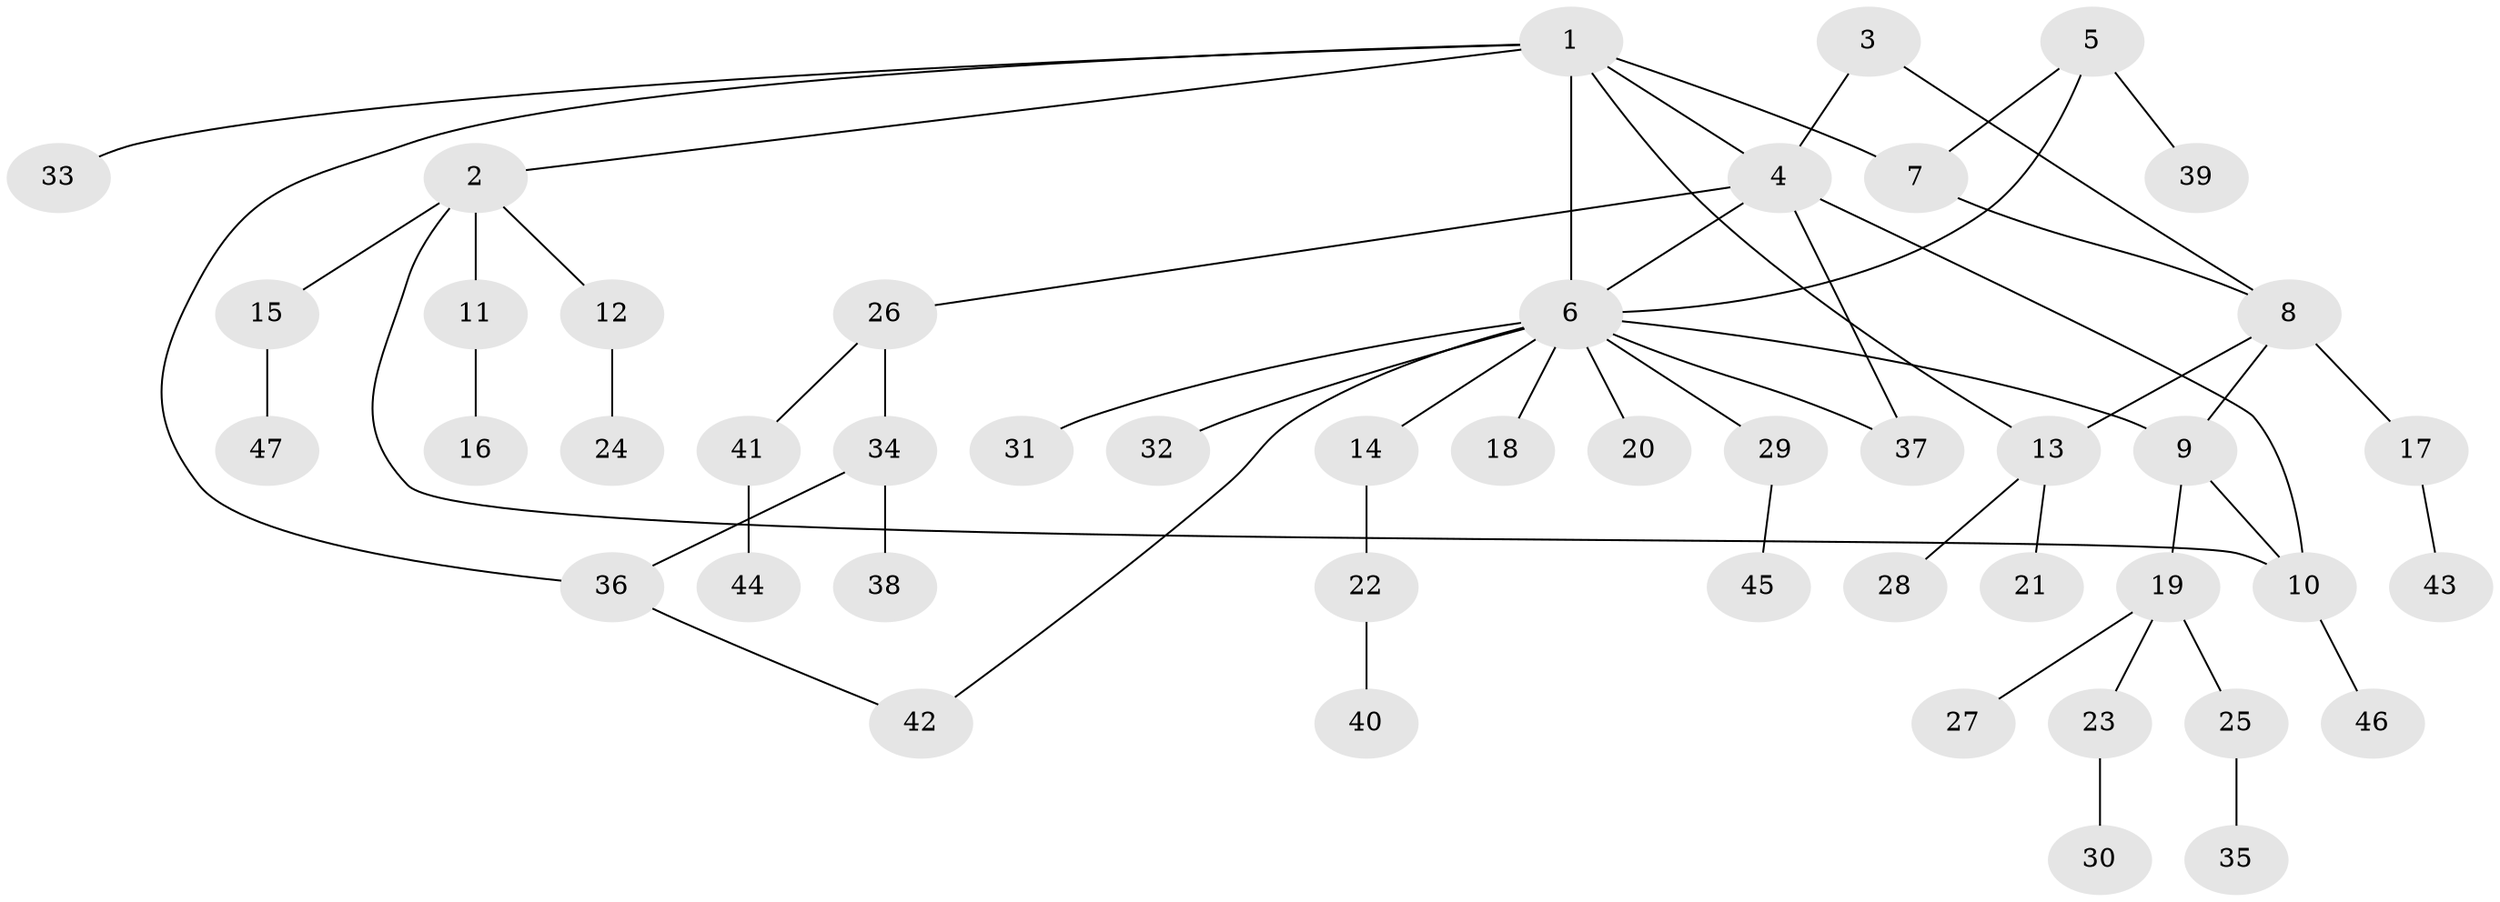 // coarse degree distribution, {6: 0.06451612903225806, 5: 0.06451612903225806, 2: 0.12903225806451613, 11: 0.03225806451612903, 3: 0.0967741935483871, 4: 0.0967741935483871, 1: 0.5161290322580645}
// Generated by graph-tools (version 1.1) at 2025/24/03/03/25 07:24:10]
// undirected, 47 vertices, 56 edges
graph export_dot {
graph [start="1"]
  node [color=gray90,style=filled];
  1;
  2;
  3;
  4;
  5;
  6;
  7;
  8;
  9;
  10;
  11;
  12;
  13;
  14;
  15;
  16;
  17;
  18;
  19;
  20;
  21;
  22;
  23;
  24;
  25;
  26;
  27;
  28;
  29;
  30;
  31;
  32;
  33;
  34;
  35;
  36;
  37;
  38;
  39;
  40;
  41;
  42;
  43;
  44;
  45;
  46;
  47;
  1 -- 2;
  1 -- 4;
  1 -- 6;
  1 -- 7;
  1 -- 13;
  1 -- 33;
  1 -- 36;
  2 -- 10;
  2 -- 11;
  2 -- 12;
  2 -- 15;
  3 -- 4;
  3 -- 8;
  4 -- 6;
  4 -- 10;
  4 -- 26;
  4 -- 37;
  5 -- 6;
  5 -- 7;
  5 -- 39;
  6 -- 9;
  6 -- 14;
  6 -- 18;
  6 -- 20;
  6 -- 29;
  6 -- 31;
  6 -- 32;
  6 -- 37;
  6 -- 42;
  7 -- 8;
  8 -- 9;
  8 -- 13;
  8 -- 17;
  9 -- 10;
  9 -- 19;
  10 -- 46;
  11 -- 16;
  12 -- 24;
  13 -- 21;
  13 -- 28;
  14 -- 22;
  15 -- 47;
  17 -- 43;
  19 -- 23;
  19 -- 25;
  19 -- 27;
  22 -- 40;
  23 -- 30;
  25 -- 35;
  26 -- 34;
  26 -- 41;
  29 -- 45;
  34 -- 36;
  34 -- 38;
  36 -- 42;
  41 -- 44;
}
